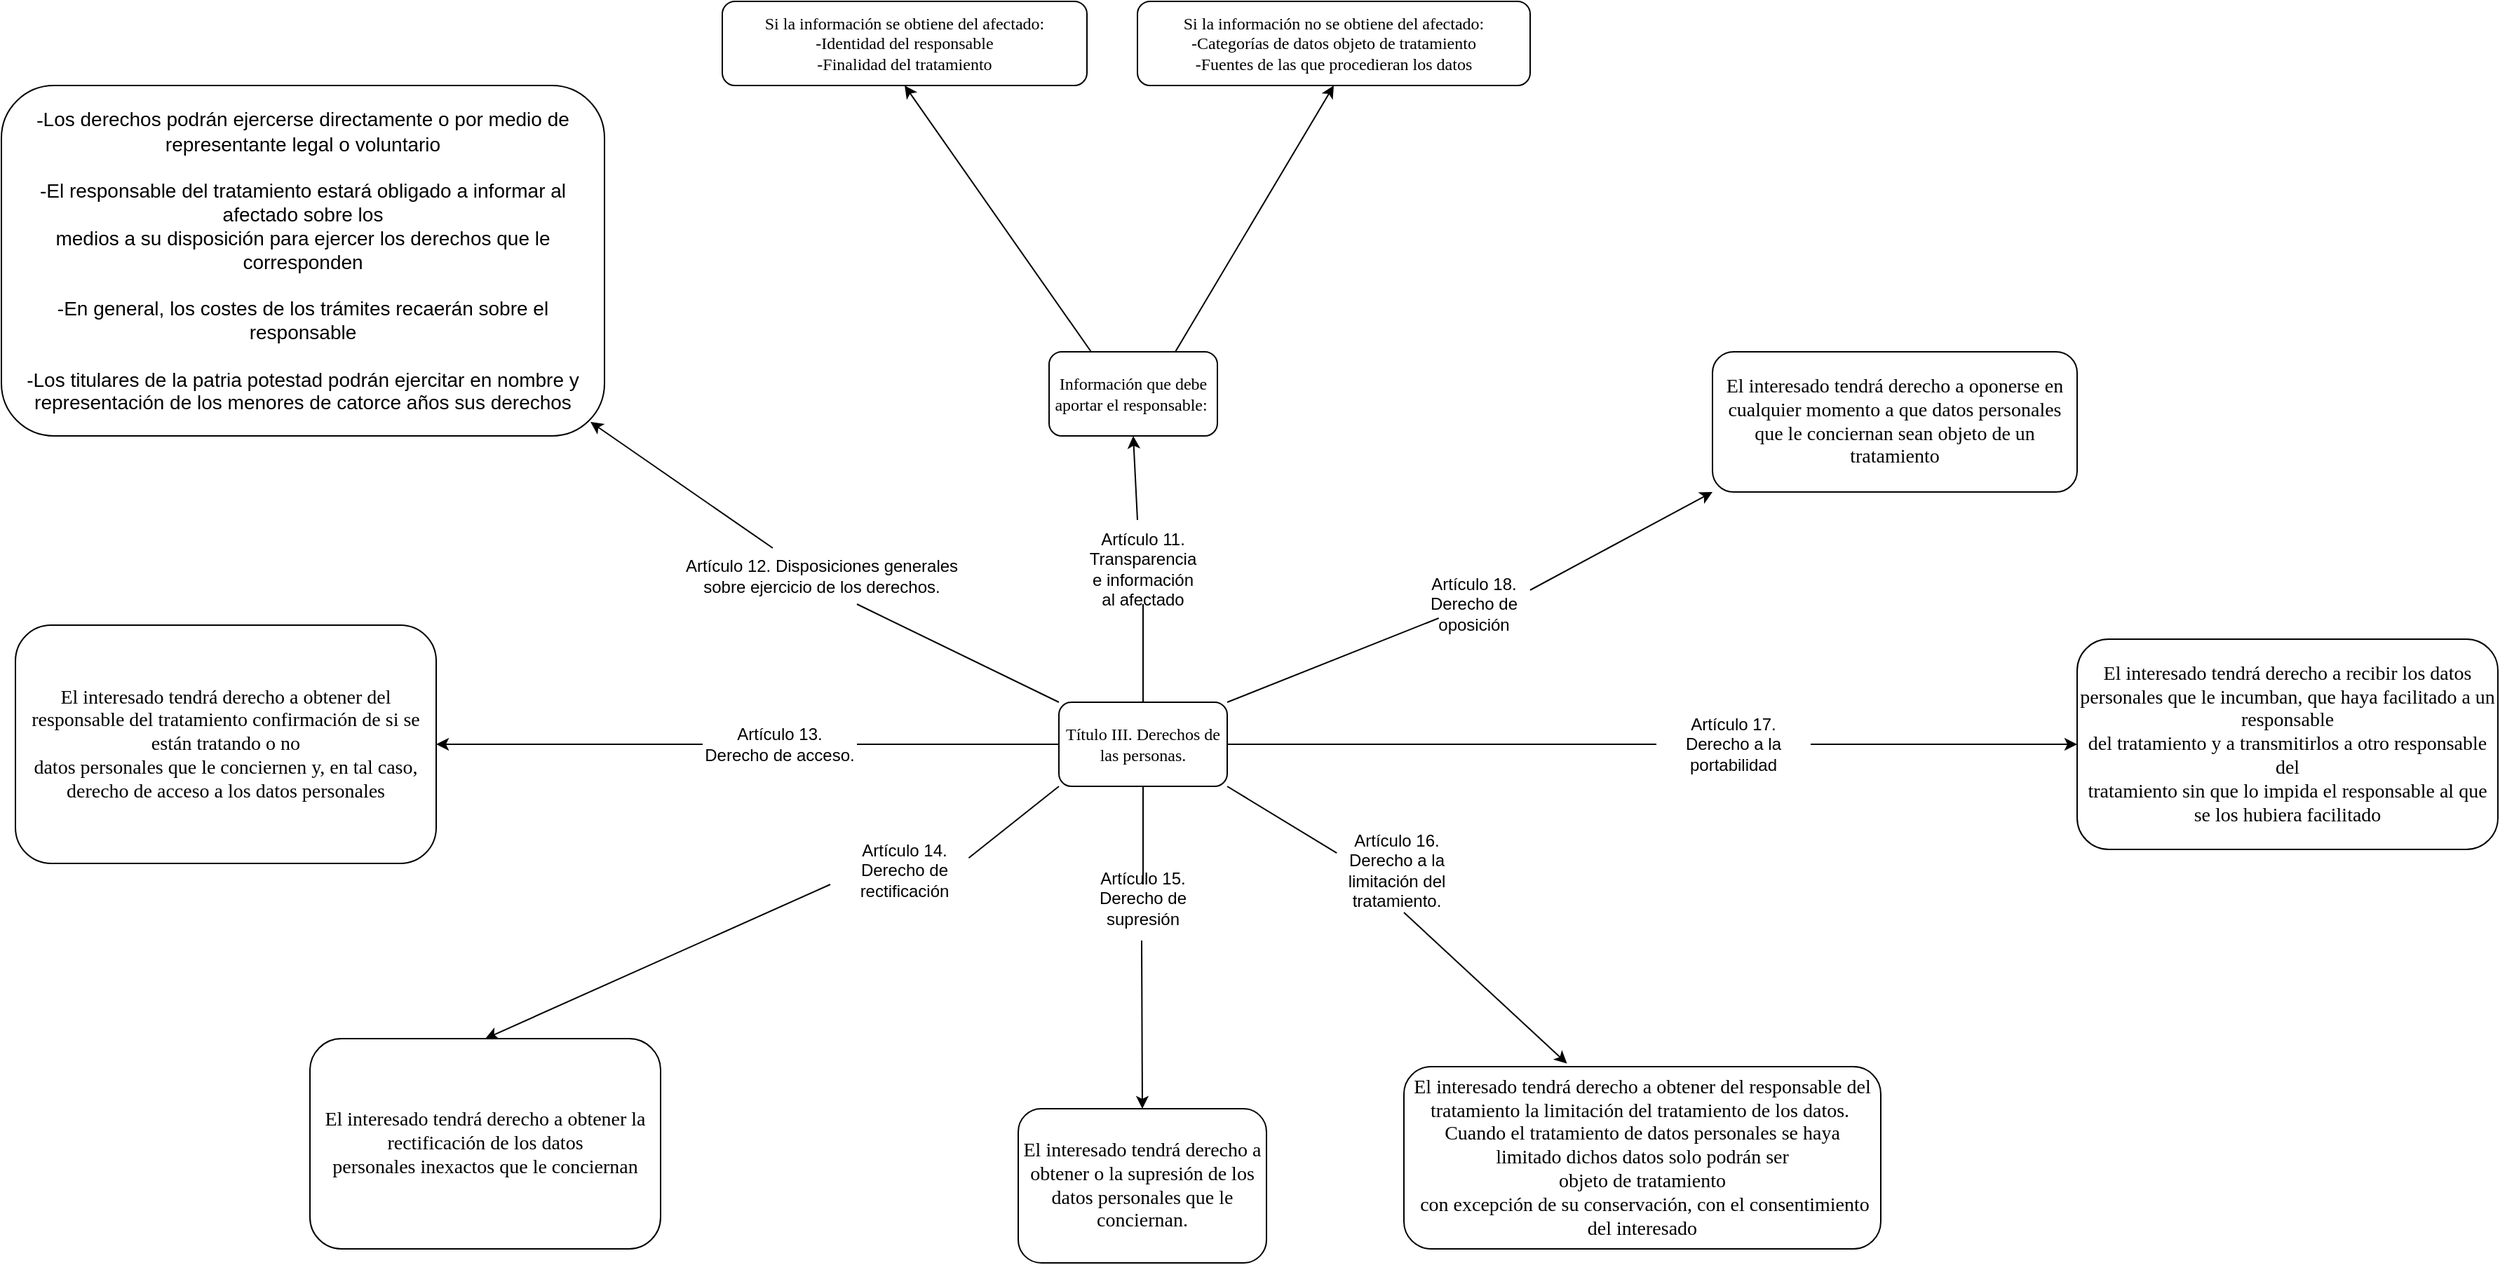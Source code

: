 <mxfile version="14.4.8" type="github">
  <diagram id="hDlai8KwJyfp5ygMdkSd" name="Page-1">
    <mxGraphModel dx="2782" dy="2103" grid="1" gridSize="10" guides="1" tooltips="1" connect="1" arrows="1" fold="1" page="1" pageScale="1" pageWidth="827" pageHeight="1169" math="0" shadow="0">
      <root>
        <mxCell id="0" />
        <mxCell id="1" parent="0" />
        <mxCell id="vOUudeW_BmgEyp0vM7fF-8" value="&lt;font face=&quot;Verdana&quot;&gt;Título III. Derechos de las personas.&lt;/font&gt;" style="rounded=1;whiteSpace=wrap;html=1;fillColor=#FFFFFF;" vertex="1" parent="1">
          <mxGeometry x="354" y="220" width="120" height="60" as="geometry" />
        </mxCell>
        <mxCell id="vOUudeW_BmgEyp0vM7fF-9" value="&lt;font face=&quot;Verdana&quot;&gt;Información que debe aportar el responsable:&amp;nbsp;&lt;/font&gt;" style="rounded=1;whiteSpace=wrap;html=1;fillColor=#FFFFFF;" vertex="1" parent="1">
          <mxGeometry x="347" y="-30" width="120" height="60" as="geometry" />
        </mxCell>
        <mxCell id="vOUudeW_BmgEyp0vM7fF-10" value="&lt;font style=&quot;font-size: 14px&quot;&gt;&lt;font face=&quot;Verdana&quot;&gt;-&lt;/font&gt;Los derechos&amp;nbsp;podrán ejercerse directamente o por medio de representante legal o voluntario&lt;br&gt;&lt;br&gt;-El responsable del tratamiento estará obligado a informar al afectado sobre los&lt;br&gt;medios a su disposición para ejercer los derechos que le corresponden&lt;br&gt;&lt;br&gt;-En general, los costes de los trámites recaerán sobre el responsable&lt;br&gt;&lt;br&gt;-Los titulares de la patria potestad podrán ejercitar en nombre y&lt;br&gt;representación de los menores de catorce años sus derechos&lt;/font&gt;" style="rounded=1;whiteSpace=wrap;html=1;fillColor=#FFFFFF;" vertex="1" parent="1">
          <mxGeometry x="-400" y="-220" width="430" height="250" as="geometry" />
        </mxCell>
        <mxCell id="vOUudeW_BmgEyp0vM7fF-11" value="&lt;font face=&quot;Verdana&quot; style=&quot;font-size: 14px&quot;&gt;El interesado tendrá derecho a obtener del responsable del tratamiento confirmación de si se están tratando o no&lt;br&gt;datos personales que le conciernen y, en tal caso, derecho de acceso a los datos personales&lt;/font&gt;" style="rounded=1;whiteSpace=wrap;html=1;fillColor=#FFFFFF;" vertex="1" parent="1">
          <mxGeometry x="-390" y="165" width="300" height="170" as="geometry" />
        </mxCell>
        <mxCell id="vOUudeW_BmgEyp0vM7fF-12" value="&lt;font face=&quot;Verdana&quot; style=&quot;font-size: 14px&quot;&gt;El interesado tendrá derecho a obtener la rectificación de los datos&lt;br&gt;personales inexactos que le conciernan&lt;/font&gt;" style="rounded=1;whiteSpace=wrap;html=1;fillColor=#FFFFFF;" vertex="1" parent="1">
          <mxGeometry x="-180" y="460" width="250" height="150" as="geometry" />
        </mxCell>
        <mxCell id="vOUudeW_BmgEyp0vM7fF-13" value="&lt;font face=&quot;Verdana&quot; style=&quot;font-size: 14px&quot;&gt;El interesado tendrá derecho a obtener&amp;nbsp;o la supresión de los&lt;br&gt;datos personales que le conciernan.&lt;/font&gt;" style="rounded=1;whiteSpace=wrap;html=1;fillColor=#FFFFFF;" vertex="1" parent="1">
          <mxGeometry x="325" y="510" width="177" height="110" as="geometry" />
        </mxCell>
        <mxCell id="vOUudeW_BmgEyp0vM7fF-14" value="&lt;font face=&quot;Verdana&quot; style=&quot;font-size: 14px&quot;&gt;&lt;font&gt;El interesado tendrá derecho a obtener del responsable del tratamiento la limitación del tratamiento de los datos.&amp;nbsp;&lt;br&gt;Cuando el tratamiento de datos personales se haya limitado&amp;nbsp;&lt;/font&gt;dichos datos solo podrán ser&lt;br&gt;objeto de tratamiento&lt;font&gt;&lt;br&gt;&amp;nbsp;con excepción de su conservación, con el consentimiento del interesado&lt;/font&gt;&lt;/font&gt;" style="rounded=1;whiteSpace=wrap;html=1;fillColor=#FFFFFF;" vertex="1" parent="1">
          <mxGeometry x="600" y="480" width="340" height="130" as="geometry" />
        </mxCell>
        <mxCell id="vOUudeW_BmgEyp0vM7fF-15" value="&lt;font face=&quot;Verdana&quot; style=&quot;font-size: 14px&quot;&gt;El interesado tendrá derecho a recibir los datos personales que le incumban, que haya facilitado a un responsable&lt;br&gt;del tratamiento&amp;nbsp;y a transmitirlos a otro responsable del&lt;br&gt;tratamiento sin que lo impida el responsable al que se los hubiera facilitado&lt;/font&gt;" style="rounded=1;whiteSpace=wrap;html=1;fillColor=#FFFFFF;" vertex="1" parent="1">
          <mxGeometry x="1080" y="175" width="300" height="150" as="geometry" />
        </mxCell>
        <mxCell id="vOUudeW_BmgEyp0vM7fF-16" value="" style="endArrow=none;html=1;exitX=0.5;exitY=0;exitDx=0;exitDy=0;" edge="1" parent="1" source="vOUudeW_BmgEyp0vM7fF-8" target="vOUudeW_BmgEyp0vM7fF-17">
          <mxGeometry width="50" height="50" relative="1" as="geometry">
            <mxPoint x="410" y="310" as="sourcePoint" />
            <mxPoint x="300" y="300" as="targetPoint" />
          </mxGeometry>
        </mxCell>
        <mxCell id="vOUudeW_BmgEyp0vM7fF-17" value="Artículo 11. Transparencia e información al afectado" style="text;html=1;strokeColor=none;fillColor=none;align=center;verticalAlign=middle;whiteSpace=wrap;rounded=0;" vertex="1" parent="1">
          <mxGeometry x="374" y="100" width="80" height="50" as="geometry" />
        </mxCell>
        <mxCell id="vOUudeW_BmgEyp0vM7fF-18" value="" style="endArrow=classic;html=1;entryX=0.5;entryY=1;entryDx=0;entryDy=0;" edge="1" parent="1" target="vOUudeW_BmgEyp0vM7fF-9">
          <mxGeometry width="50" height="50" relative="1" as="geometry">
            <mxPoint x="410" y="90" as="sourcePoint" />
            <mxPoint x="407" y="40" as="targetPoint" />
          </mxGeometry>
        </mxCell>
        <mxCell id="vOUudeW_BmgEyp0vM7fF-19" value="" style="endArrow=none;html=1;exitX=0;exitY=0;exitDx=0;exitDy=0;entryX=0.619;entryY=1.5;entryDx=0;entryDy=0;entryPerimeter=0;" edge="1" parent="1" source="vOUudeW_BmgEyp0vM7fF-8" target="vOUudeW_BmgEyp0vM7fF-20">
          <mxGeometry width="50" height="50" relative="1" as="geometry">
            <mxPoint x="410" y="280" as="sourcePoint" />
            <mxPoint x="150" y="280" as="targetPoint" />
          </mxGeometry>
        </mxCell>
        <mxCell id="vOUudeW_BmgEyp0vM7fF-20" value="Artículo 12. Disposiciones generales sobre ejercicio de los derechos." style="text;html=1;strokeColor=none;fillColor=none;align=center;verticalAlign=middle;whiteSpace=wrap;rounded=0;" vertex="1" parent="1">
          <mxGeometry x="80" y="120" width="210" height="20" as="geometry" />
        </mxCell>
        <mxCell id="vOUudeW_BmgEyp0vM7fF-21" value="" style="endArrow=classic;html=1;" edge="1" parent="1">
          <mxGeometry width="50" height="50" relative="1" as="geometry">
            <mxPoint x="150" y="110" as="sourcePoint" />
            <mxPoint x="20" y="20" as="targetPoint" />
          </mxGeometry>
        </mxCell>
        <mxCell id="vOUudeW_BmgEyp0vM7fF-22" value="" style="endArrow=none;html=1;exitX=0;exitY=0.5;exitDx=0;exitDy=0;entryX=1;entryY=0.5;entryDx=0;entryDy=0;" edge="1" parent="1" source="vOUudeW_BmgEyp0vM7fF-8" target="vOUudeW_BmgEyp0vM7fF-23">
          <mxGeometry width="50" height="50" relative="1" as="geometry">
            <mxPoint x="410" y="230" as="sourcePoint" />
            <mxPoint x="260" y="260" as="targetPoint" />
          </mxGeometry>
        </mxCell>
        <mxCell id="vOUudeW_BmgEyp0vM7fF-23" value="Artículo 13. Derecho de acceso." style="text;html=1;strokeColor=none;fillColor=none;align=center;verticalAlign=middle;whiteSpace=wrap;rounded=0;" vertex="1" parent="1">
          <mxGeometry x="100" y="240" width="110" height="20" as="geometry" />
        </mxCell>
        <mxCell id="vOUudeW_BmgEyp0vM7fF-24" value="" style="endArrow=classic;html=1;exitX=0;exitY=0.5;exitDx=0;exitDy=0;entryX=1;entryY=0.5;entryDx=0;entryDy=0;" edge="1" parent="1" source="vOUudeW_BmgEyp0vM7fF-23" target="vOUudeW_BmgEyp0vM7fF-11">
          <mxGeometry width="50" height="50" relative="1" as="geometry">
            <mxPoint x="269" y="350" as="sourcePoint" />
            <mxPoint x="30" y="240" as="targetPoint" />
          </mxGeometry>
        </mxCell>
        <mxCell id="vOUudeW_BmgEyp0vM7fF-27" value="" style="endArrow=none;html=1;exitX=0;exitY=1;exitDx=0;exitDy=0;entryX=0.931;entryY=0.056;entryDx=0;entryDy=0;entryPerimeter=0;" edge="1" parent="1" source="vOUudeW_BmgEyp0vM7fF-8" target="vOUudeW_BmgEyp0vM7fF-28">
          <mxGeometry width="50" height="50" relative="1" as="geometry">
            <mxPoint x="450" y="310" as="sourcePoint" />
            <mxPoint x="290" y="320" as="targetPoint" />
          </mxGeometry>
        </mxCell>
        <mxCell id="vOUudeW_BmgEyp0vM7fF-28" value="Artículo 14. Derecho de rectificación" style="text;html=1;strokeColor=none;fillColor=none;align=center;verticalAlign=middle;whiteSpace=wrap;rounded=0;" vertex="1" parent="1">
          <mxGeometry x="191" y="330" width="106" height="20" as="geometry" />
        </mxCell>
        <mxCell id="vOUudeW_BmgEyp0vM7fF-29" value="" style="endArrow=classic;html=1;exitX=0;exitY=1;exitDx=0;exitDy=0;entryX=0.5;entryY=0;entryDx=0;entryDy=0;" edge="1" parent="1" source="vOUudeW_BmgEyp0vM7fF-28" target="vOUudeW_BmgEyp0vM7fF-12">
          <mxGeometry width="50" height="50" relative="1" as="geometry">
            <mxPoint x="190" y="380" as="sourcePoint" />
            <mxPoint x="190" y="448" as="targetPoint" />
          </mxGeometry>
        </mxCell>
        <mxCell id="vOUudeW_BmgEyp0vM7fF-30" value="" style="endArrow=none;html=1;exitX=1;exitY=0.5;exitDx=0;exitDy=0;" edge="1" parent="1" source="vOUudeW_BmgEyp0vM7fF-8" target="vOUudeW_BmgEyp0vM7fF-39">
          <mxGeometry width="50" height="50" relative="1" as="geometry">
            <mxPoint x="410" y="170" as="sourcePoint" />
            <mxPoint x="820" y="250" as="targetPoint" />
          </mxGeometry>
        </mxCell>
        <mxCell id="vOUudeW_BmgEyp0vM7fF-31" value="" style="endArrow=none;html=1;exitX=1;exitY=1;exitDx=0;exitDy=0;entryX=0.11;entryY=-0.121;entryDx=0;entryDy=0;entryPerimeter=0;" edge="1" parent="1" source="vOUudeW_BmgEyp0vM7fF-8" target="vOUudeW_BmgEyp0vM7fF-35">
          <mxGeometry width="50" height="50" relative="1" as="geometry">
            <mxPoint x="410" y="170" as="sourcePoint" />
            <mxPoint x="560" y="310" as="targetPoint" />
          </mxGeometry>
        </mxCell>
        <mxCell id="vOUudeW_BmgEyp0vM7fF-32" value="" style="endArrow=none;html=1;exitX=0.5;exitY=1;exitDx=0;exitDy=0;" edge="1" parent="1" source="vOUudeW_BmgEyp0vM7fF-8" target="vOUudeW_BmgEyp0vM7fF-33">
          <mxGeometry width="50" height="50" relative="1" as="geometry">
            <mxPoint x="410" y="170" as="sourcePoint" />
            <mxPoint x="510" y="300" as="targetPoint" />
          </mxGeometry>
        </mxCell>
        <mxCell id="vOUudeW_BmgEyp0vM7fF-33" value="Artículo 15. Derecho de supresión" style="text;html=1;strokeColor=none;fillColor=none;align=center;verticalAlign=middle;whiteSpace=wrap;rounded=0;" vertex="1" parent="1">
          <mxGeometry x="359" y="350" width="110" height="20" as="geometry" />
        </mxCell>
        <mxCell id="vOUudeW_BmgEyp0vM7fF-34" value="" style="endArrow=classic;html=1;entryX=0.5;entryY=0;entryDx=0;entryDy=0;" edge="1" parent="1" target="vOUudeW_BmgEyp0vM7fF-13">
          <mxGeometry width="50" height="50" relative="1" as="geometry">
            <mxPoint x="413" y="390" as="sourcePoint" />
            <mxPoint x="540" y="410" as="targetPoint" />
          </mxGeometry>
        </mxCell>
        <mxCell id="vOUudeW_BmgEyp0vM7fF-35" value="Artículo 16. Derecho a la limitación del tratamiento." style="text;html=1;strokeColor=none;fillColor=none;align=center;verticalAlign=middle;whiteSpace=wrap;rounded=0;" vertex="1" parent="1">
          <mxGeometry x="540" y="330" width="110" height="20" as="geometry" />
        </mxCell>
        <mxCell id="vOUudeW_BmgEyp0vM7fF-36" value="" style="endArrow=classic;html=1;entryX=0.342;entryY=-0.017;entryDx=0;entryDy=0;entryPerimeter=0;" edge="1" parent="1" target="vOUudeW_BmgEyp0vM7fF-14">
          <mxGeometry width="50" height="50" relative="1" as="geometry">
            <mxPoint x="600" y="370" as="sourcePoint" />
            <mxPoint x="460" y="50" as="targetPoint" />
          </mxGeometry>
        </mxCell>
        <mxCell id="vOUudeW_BmgEyp0vM7fF-39" value="Artículo 17. Derecho a la portabilidad" style="text;html=1;strokeColor=none;fillColor=none;align=center;verticalAlign=middle;whiteSpace=wrap;rounded=0;" vertex="1" parent="1">
          <mxGeometry x="780" y="240" width="110" height="20" as="geometry" />
        </mxCell>
        <mxCell id="vOUudeW_BmgEyp0vM7fF-40" value="" style="endArrow=classic;html=1;entryX=0;entryY=0.5;entryDx=0;entryDy=0;exitX=1;exitY=0.5;exitDx=0;exitDy=0;" edge="1" parent="1" source="vOUudeW_BmgEyp0vM7fF-39" target="vOUudeW_BmgEyp0vM7fF-15">
          <mxGeometry width="50" height="50" relative="1" as="geometry">
            <mxPoint x="840" y="300" as="sourcePoint" />
            <mxPoint x="500" y="110" as="targetPoint" />
          </mxGeometry>
        </mxCell>
        <mxCell id="vOUudeW_BmgEyp0vM7fF-41" value="" style="endArrow=none;html=1;exitX=1;exitY=0;exitDx=0;exitDy=0;" edge="1" parent="1" source="vOUudeW_BmgEyp0vM7fF-8" target="vOUudeW_BmgEyp0vM7fF-42">
          <mxGeometry width="50" height="50" relative="1" as="geometry">
            <mxPoint x="450" y="260" as="sourcePoint" />
            <mxPoint x="930" y="228" as="targetPoint" />
          </mxGeometry>
        </mxCell>
        <mxCell id="vOUudeW_BmgEyp0vM7fF-42" value="Artículo 18. Derecho de oposición" style="text;html=1;strokeColor=none;fillColor=none;align=center;verticalAlign=middle;whiteSpace=wrap;rounded=0;" vertex="1" parent="1">
          <mxGeometry x="600" y="140" width="100" height="20" as="geometry" />
        </mxCell>
        <mxCell id="vOUudeW_BmgEyp0vM7fF-43" value="&lt;font face=&quot;Verdana&quot; style=&quot;font-size: 14px&quot;&gt;El interesado tendrá derecho a oponerse en cualquier momento&amp;nbsp;a que datos personales que le conciernan sean objeto de un tratamiento&lt;/font&gt;" style="rounded=1;whiteSpace=wrap;html=1;fillColor=#FFFFFF;" vertex="1" parent="1">
          <mxGeometry x="820" y="-30" width="260" height="100" as="geometry" />
        </mxCell>
        <mxCell id="vOUudeW_BmgEyp0vM7fF-44" value="" style="endArrow=classic;html=1;entryX=0;entryY=1;entryDx=0;entryDy=0;" edge="1" parent="1" target="vOUudeW_BmgEyp0vM7fF-43">
          <mxGeometry width="50" height="50" relative="1" as="geometry">
            <mxPoint x="690" y="140" as="sourcePoint" />
            <mxPoint x="800" y="80" as="targetPoint" />
          </mxGeometry>
        </mxCell>
        <mxCell id="vOUudeW_BmgEyp0vM7fF-45" value="" style="endArrow=classic;html=1;exitX=0.25;exitY=0;exitDx=0;exitDy=0;entryX=0.5;entryY=1;entryDx=0;entryDy=0;" edge="1" parent="1" source="vOUudeW_BmgEyp0vM7fF-9" target="vOUudeW_BmgEyp0vM7fF-47">
          <mxGeometry width="50" height="50" relative="1" as="geometry">
            <mxPoint x="480" y="550" as="sourcePoint" />
            <mxPoint x="-100" y="520" as="targetPoint" />
          </mxGeometry>
        </mxCell>
        <mxCell id="vOUudeW_BmgEyp0vM7fF-46" value="" style="endArrow=classic;html=1;exitX=0.75;exitY=0;exitDx=0;exitDy=0;entryX=0.5;entryY=1;entryDx=0;entryDy=0;" edge="1" parent="1" source="vOUudeW_BmgEyp0vM7fF-9" target="vOUudeW_BmgEyp0vM7fF-48">
          <mxGeometry width="50" height="50" relative="1" as="geometry">
            <mxPoint x="480" y="550" as="sourcePoint" />
            <mxPoint x="60" y="520" as="targetPoint" />
          </mxGeometry>
        </mxCell>
        <mxCell id="vOUudeW_BmgEyp0vM7fF-47" value="&lt;font face=&quot;Verdana&quot;&gt;Si la información se obtiene del afectado:&lt;br&gt;-Identidad del responsable&lt;br&gt;-Finalidad del tratamiento&lt;br&gt;&lt;/font&gt;" style="rounded=1;whiteSpace=wrap;html=1;fillColor=#FFFFFF;" vertex="1" parent="1">
          <mxGeometry x="114" y="-280" width="260" height="60" as="geometry" />
        </mxCell>
        <mxCell id="vOUudeW_BmgEyp0vM7fF-48" value="&lt;font face=&quot;Verdana&quot;&gt;Si la información no se obtiene del afectado:&lt;br&gt;-Categorías de datos objeto de tratamiento&lt;br&gt;-Fuentes de las que procedieran los datos&lt;/font&gt;" style="rounded=1;whiteSpace=wrap;html=1;fillColor=#FFFFFF;" vertex="1" parent="1">
          <mxGeometry x="410" y="-280" width="280" height="60" as="geometry" />
        </mxCell>
      </root>
    </mxGraphModel>
  </diagram>
</mxfile>

